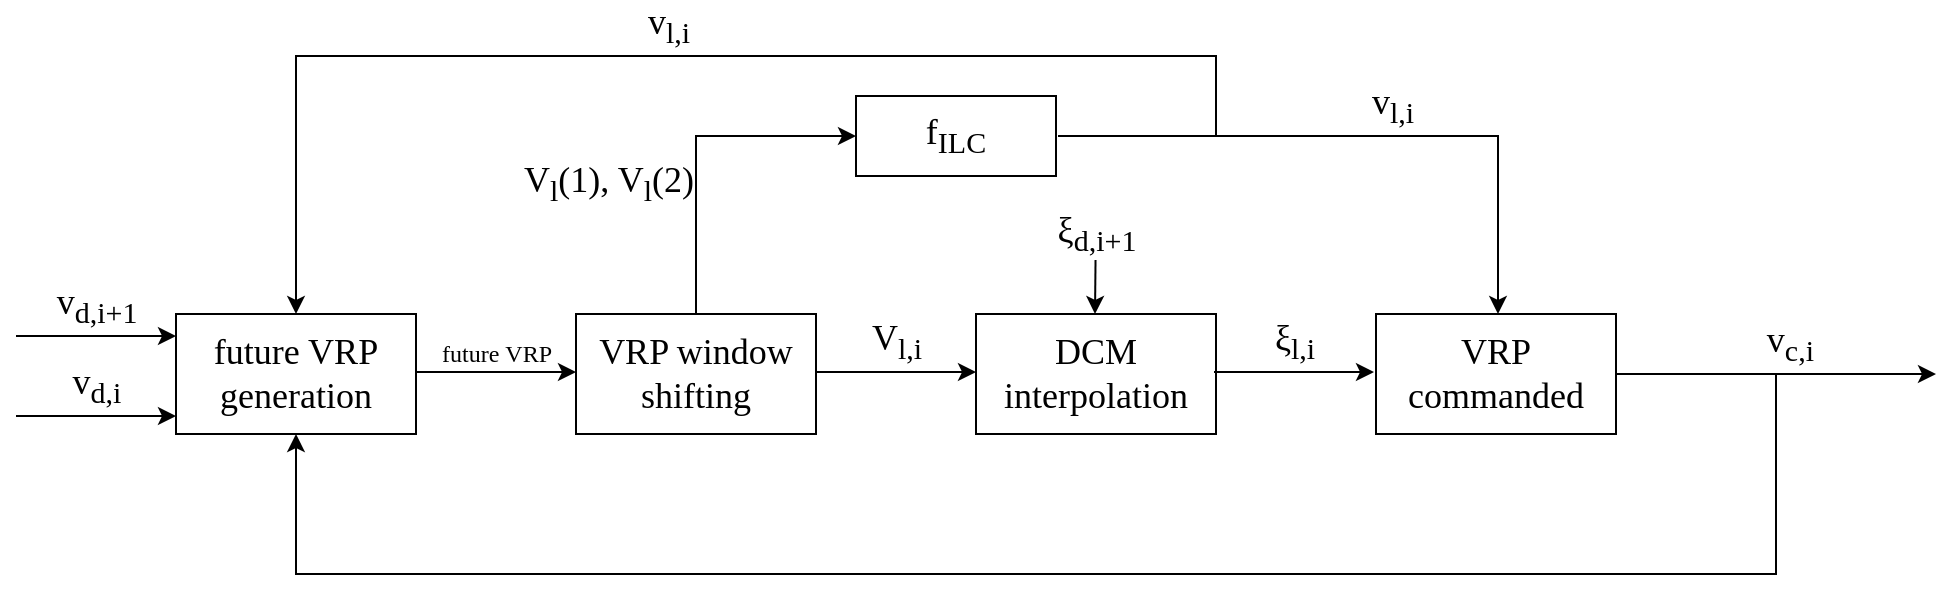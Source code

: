 <mxfile version="12.1.3" pages="1"><diagram id="iXrP5YXTfBPJkDzgRhAm" name="Page-1"><mxGraphModel dx="2052" dy="835" grid="1" gridSize="10" guides="1" tooltips="1" connect="1" arrows="1" fold="1" page="1" pageScale="1" pageWidth="3300" pageHeight="4681" math="0" shadow="0"><root><mxCell id="0"/><mxCell id="1" parent="0"/><mxCell id="Dq-I3fKh4lahv346vh-u-1" value="&lt;font face=&quot;Times New Roman&quot; style=&quot;font-size: 18px&quot;&gt;future VRP generation&lt;/font&gt;" style="rounded=0;whiteSpace=wrap;html=1;fontFamily=Computer Modern;" vertex="1" parent="1"><mxGeometry x="520" y="229" width="120" height="60" as="geometry"/></mxCell><mxCell id="Dq-I3fKh4lahv346vh-u-3" value="&lt;font face=&quot;Times New Roman&quot;&gt;&lt;span style=&quot;font-size: 18px&quot;&gt;VRP window shifting&lt;/span&gt;&lt;/font&gt;" style="rounded=0;whiteSpace=wrap;html=1;fontFamily=Computer Modern;" vertex="1" parent="1"><mxGeometry x="720" y="229" width="120" height="60" as="geometry"/></mxCell><mxCell id="Dq-I3fKh4lahv346vh-u-11" value="&lt;font face=&quot;Times New Roman&quot;&gt;&lt;span style=&quot;font-size: 18px&quot;&gt;future VRP generation&lt;/span&gt;&lt;/font&gt;" style="rounded=0;whiteSpace=wrap;html=1;fontFamily=Computer Modern;" vertex="1" parent="1"><mxGeometry x="520" y="229" width="120" height="60" as="geometry"/></mxCell><mxCell id="Dq-I3fKh4lahv346vh-u-7" value="&lt;font face=&quot;Times New Roman&quot;&gt;&lt;span style=&quot;font-size: 18px&quot;&gt;DCM interpolation&lt;br&gt;&lt;/span&gt;&lt;/font&gt;" style="rounded=0;whiteSpace=wrap;html=1;fontFamily=Computer Modern;" vertex="1" parent="1"><mxGeometry x="920" y="229" width="120" height="60" as="geometry"/></mxCell><mxCell id="Dq-I3fKh4lahv346vh-u-8" value="ξ&lt;sub&gt;l,i&lt;/sub&gt;" style="endArrow=classic;html=1;fontSize=18;labelPosition=center;verticalLabelPosition=top;align=center;verticalAlign=bottom;fontFamily=Computer Modern;" edge="1" parent="1"><mxGeometry width="50" height="50" relative="1" as="geometry"><mxPoint x="1039" y="258" as="sourcePoint"/><mxPoint x="1119" y="258" as="targetPoint"/></mxGeometry></mxCell><mxCell id="Dq-I3fKh4lahv346vh-u-9" value="&lt;font face=&quot;Times New Roman&quot;&gt;&lt;span style=&quot;font-size: 18px&quot;&gt;VRP commanded&lt;br&gt;&lt;/span&gt;&lt;/font&gt;" style="rounded=0;whiteSpace=wrap;html=1;fontFamily=Computer Modern;" vertex="1" parent="1"><mxGeometry x="1120" y="229" width="120" height="60" as="geometry"/></mxCell><mxCell id="Dq-I3fKh4lahv346vh-u-10" value="&lt;font style=&quot;font-size: 12px ; line-height: 120%&quot;&gt;&lt;font style=&quot;font-size: 12px&quot;&gt;future&amp;nbsp;&lt;/font&gt;&lt;font style=&quot;font-size: 12px&quot;&gt;VRP&lt;/font&gt;&lt;/font&gt;" style="endArrow=classic;html=1;labelPosition=center;verticalLabelPosition=top;align=center;verticalAlign=bottom;fontFamily=Computer Modern;" edge="1" parent="1"><mxGeometry width="50" height="50" relative="1" as="geometry"><mxPoint x="640" y="258" as="sourcePoint"/><mxPoint x="720" y="258" as="targetPoint"/></mxGeometry></mxCell><mxCell id="Dq-I3fKh4lahv346vh-u-15" value="ξ&lt;sub&gt;d,i+1&lt;/sub&gt;" style="endArrow=classic;html=1;fontSize=18;labelPosition=center;verticalLabelPosition=top;align=center;verticalAlign=bottom;fontFamily=Computer Modern;" edge="1" parent="1"><mxGeometry width="50" height="50" relative="1" as="geometry"><mxPoint x="980" y="179" as="sourcePoint"/><mxPoint x="979.5" y="229" as="targetPoint"/></mxGeometry></mxCell><mxCell id="Dq-I3fKh4lahv346vh-u-16" value="" style="endArrow=classic;html=1;fontFamily=Computer Modern;fontSize=18;entryX=0.5;entryY=1;entryDx=0;entryDy=0;labelPosition=center;verticalLabelPosition=top;align=center;verticalAlign=bottom;exitX=1;exitY=0.5;exitDx=0;exitDy=0;rounded=0;" edge="1" parent="1" source="Dq-I3fKh4lahv346vh-u-9" target="Dq-I3fKh4lahv346vh-u-11"><mxGeometry width="50" height="50" relative="1" as="geometry"><mxPoint x="1179.5" y="289" as="sourcePoint"/><mxPoint x="590" y="359" as="targetPoint"/><Array as="points"><mxPoint x="1320" y="259"/><mxPoint x="1320" y="359"/><mxPoint x="1180" y="359"/><mxPoint x="580" y="359"/></Array></mxGeometry></mxCell><mxCell id="Dq-I3fKh4lahv346vh-u-18" value="v&lt;sub&gt;d,i+1&lt;/sub&gt;" style="endArrow=classic;html=1;labelPosition=center;verticalLabelPosition=top;align=center;verticalAlign=bottom;fontFamily=Computer Modern;fontSize=18;" edge="1" parent="1"><mxGeometry width="50" height="50" relative="1" as="geometry"><mxPoint x="440" y="240" as="sourcePoint"/><mxPoint x="520" y="240" as="targetPoint"/></mxGeometry></mxCell><mxCell id="Dq-I3fKh4lahv346vh-u-20" value="v&lt;sub&gt;d,i&lt;/sub&gt;" style="endArrow=classic;html=1;labelPosition=center;verticalLabelPosition=top;align=center;verticalAlign=bottom;fontFamily=Computer Modern;fontSize=18;" edge="1" parent="1"><mxGeometry width="50" height="50" relative="1" as="geometry"><mxPoint x="440" y="280" as="sourcePoint"/><mxPoint x="520" y="280" as="targetPoint"/></mxGeometry></mxCell><mxCell id="Dq-I3fKh4lahv346vh-u-22" value="&lt;font face=&quot;Times New Roman&quot;&gt;&lt;span style=&quot;font-size: 18px&quot;&gt;f&lt;sub&gt;ILC&lt;/sub&gt;&lt;/span&gt;&lt;/font&gt;" style="rounded=0;whiteSpace=wrap;html=1;fontFamily=Computer Modern;" vertex="1" parent="1"><mxGeometry x="860" y="120" width="100" height="40" as="geometry"/></mxCell><mxCell id="Dq-I3fKh4lahv346vh-u-23" value="V&lt;sub&gt;l&lt;/sub&gt;(1), V&lt;sub&gt;l&lt;/sub&gt;(2)" style="endArrow=classic;html=1;fontFamily=Computer Modern;fontSize=18;entryX=0;entryY=0.5;entryDx=0;entryDy=0;labelPosition=left;verticalLabelPosition=bottom;align=right;verticalAlign=top;rounded=0;" edge="1" parent="1" target="Dq-I3fKh4lahv346vh-u-22"><mxGeometry width="50" height="50" relative="1" as="geometry"><mxPoint x="780" y="229" as="sourcePoint"/><mxPoint x="830" y="179" as="targetPoint"/><Array as="points"><mxPoint x="780" y="140"/></Array></mxGeometry></mxCell><mxCell id="Dq-I3fKh4lahv346vh-u-24" value="v&lt;sub&gt;l,i&lt;/sub&gt;" style="endArrow=classic;html=1;fontFamily=Computer Modern;fontSize=18;entryX=0.5;entryY=0;entryDx=0;entryDy=0;labelPosition=right;verticalLabelPosition=top;align=left;verticalAlign=bottom;rounded=0;" edge="1" parent="1"><mxGeometry width="50" height="50" relative="1" as="geometry"><mxPoint x="961" y="140" as="sourcePoint"/><mxPoint x="1181" y="229" as="targetPoint"/><Array as="points"><mxPoint x="1181" y="140"/></Array></mxGeometry></mxCell><mxCell id="Dq-I3fKh4lahv346vh-u-25" value="v&lt;sub&gt;l,i&lt;/sub&gt;" style="endArrow=classic;html=1;fontFamily=Computer Modern;fontSize=18;entryX=0.5;entryY=0;entryDx=0;entryDy=0;labelPosition=center;verticalLabelPosition=top;align=center;verticalAlign=bottom;rounded=0;" edge="1" parent="1" target="Dq-I3fKh4lahv346vh-u-11"><mxGeometry width="50" height="50" relative="1" as="geometry"><mxPoint x="1040" y="140" as="sourcePoint"/><mxPoint x="680" y="100" as="targetPoint"/><Array as="points"><mxPoint x="1040" y="100"/><mxPoint x="580" y="100"/></Array></mxGeometry></mxCell><mxCell id="Dq-I3fKh4lahv346vh-u-26" value="V&lt;sub&gt;l,i&lt;/sub&gt;" style="endArrow=classic;html=1;fontSize=18;labelPosition=center;verticalLabelPosition=top;align=center;verticalAlign=bottom;fontFamily=Computer Modern;" edge="1" parent="1"><mxGeometry width="50" height="50" relative="1" as="geometry"><mxPoint x="840" y="258" as="sourcePoint"/><mxPoint x="920" y="258" as="targetPoint"/></mxGeometry></mxCell><mxCell id="Dq-I3fKh4lahv346vh-u-27" value="v&lt;sub&gt;c,i&lt;/sub&gt;" style="endArrow=classic;html=1;fontFamily=Computer Modern;fontSize=18;labelPosition=left;verticalLabelPosition=top;align=right;verticalAlign=bottom;" edge="1" parent="1"><mxGeometry width="50" height="50" relative="1" as="geometry"><mxPoint x="1280" y="259" as="sourcePoint"/><mxPoint x="1400" y="259" as="targetPoint"/></mxGeometry></mxCell></root></mxGraphModel></diagram></mxfile>